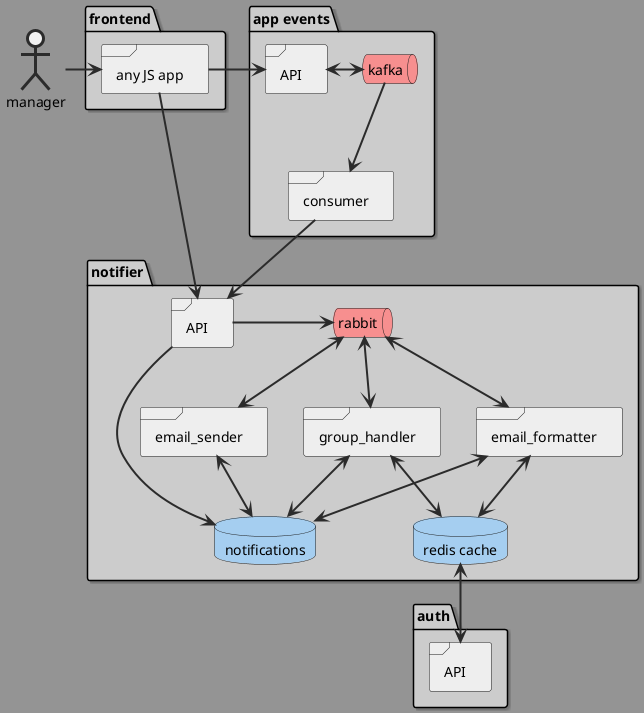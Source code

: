@startuml

<style>
    package {
        backgroundcolor #CCC
        Shadowing 1
    }
    document {
        backgroundcolor #949494
    }
    frame {
        backgroundcolor #EEE
    }
    database {
        backgroundcolor #A5CEF0
    }
    queue {
        backgroundcolor #F78F8F
    }
    actor {
        linethickness 3
        linecolor #2B2B2B
    }
    arrow {
        linethickness 2
        linecolor #2B2B2B
    }
    folder {
        backgroundcolor #FFCD73
    }
</style>

package "notifier" {
    frame notifier_api as "API" {
    }
    frame notifier_formatter as "email_formatter" {
    }
    frame notifier_email_sender as "email_sender" {
    }
    frame notifier_group_handler as "group_handler" {
    }
    database notifier_postgres as "notifications" {
    }
    database notifier_cache as "redis cache" {
    }
    queue notifier_queue as "rabbit" {
    }
}

package events as "app events" {
    frame events_api as "API" {
    }
    queue events_kafka as "kafka" {
    }
    frame notifier_to_events_consumer as "consumer" {
    }
}

package "auth" {
    frame auth_api as "API" {
    }
}

package "frontend" {
    frame frontend_app as "any JS app" {
    }
}

actor notifier_user as "manager"

events_kafka --> notifier_to_events_consumer
notifier_to_events_consumer --> notifier_api

notifier_user -right-> frontend_app
frontend_app ---> notifier_api
frontend_app -right-> events_api
events_api <-right-> events_kafka

notifier_api -right-> notifier_postgres
notifier_api -right-> notifier_queue

notifier_formatter <-up-> notifier_queue
notifier_email_sender <-up-> notifier_queue

notifier_formatter <-down-> notifier_cache
notifier_cache <--> auth_api
notifier_formatter <-right-> notifier_postgres
notifier_email_sender <--> notifier_postgres

notifier_group_handler <-down-> notifier_cache
notifier_group_handler <-up-> notifier_queue
notifier_group_handler <-down-> notifier_postgres

'note right of notifier_formatter : aaa

@enduml

